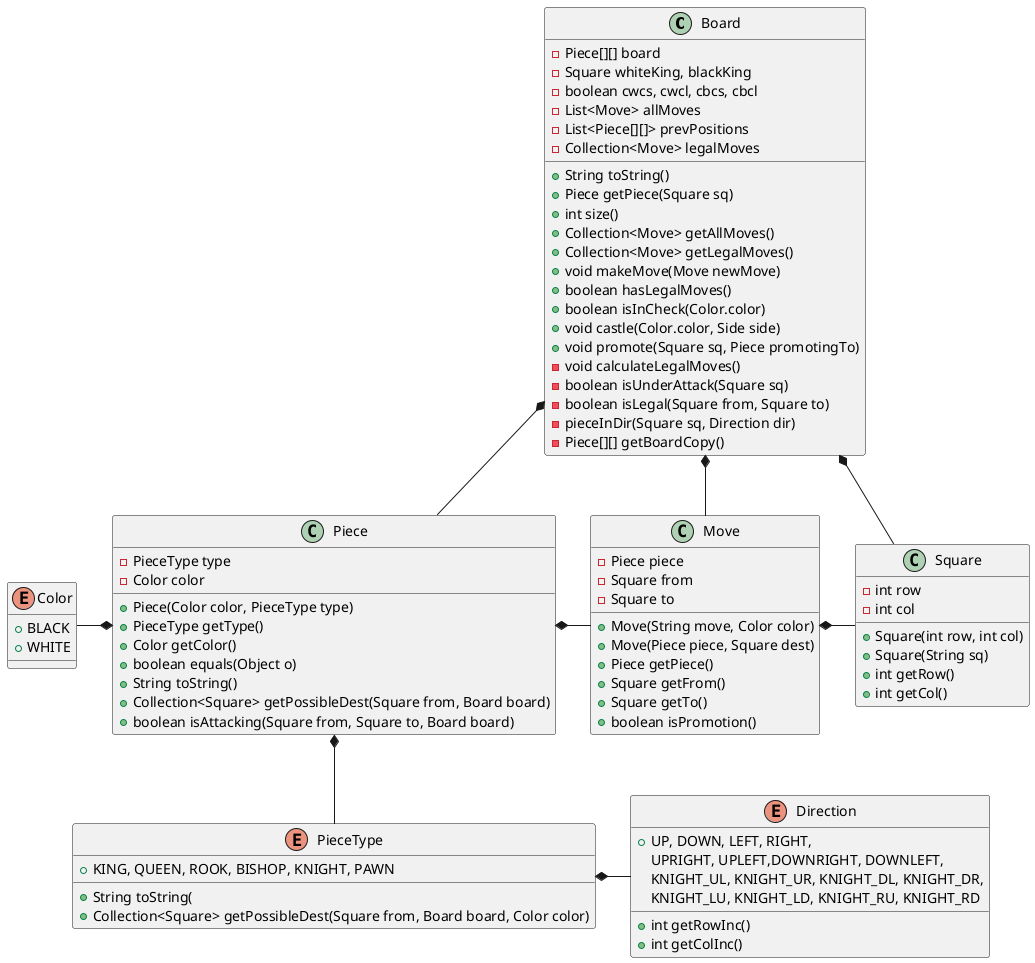 @startuml


class Board {
    -Piece[][] board
    -Square whiteKing, blackKing
    -boolean cwcs, cwcl, cbcs, cbcl
    -List<Move> allMoves
    -List<Piece[][]> prevPositions
    -Collection<Move> legalMoves
    +String toString()
    +Piece getPiece(Square sq)
    +int size()
    +Collection<Move> getAllMoves()
    +Collection<Move> getLegalMoves()
    +void makeMove(Move newMove)
    +boolean hasLegalMoves()
    +boolean isInCheck(Color.color)
    +void castle(Color.color, Side side)
    +void promote(Square sq, Piece promotingTo)
    -void calculateLegalMoves()
    -boolean isUnderAttack(Square sq)
    -boolean isLegal(Square from, Square to)
    -pieceInDir(Square sq, Direction dir)
    -Piece[][] getBoardCopy()

}

class Piece {
    -PieceType type
    -Color color
    +Piece(Color color, PieceType type)
    +PieceType getType()
    +Color getColor()
    +boolean equals(Object o)
    +String toString()
    +Collection<Square> getPossibleDest(Square from, Board board)
    +boolean isAttacking(Square from, Square to, Board board)
}

class Move {
    -Piece piece
    -Square from
    -Square to
    +Move(String move, Color color)
    +Move(Piece piece, Square dest)
    +Piece getPiece()
    +Square getFrom()
    +Square getTo()
    +boolean isPromotion()
}

class Square {
    -int row
    -int col
    +Square(int row, int col)
    +Square(String sq)
    +int getRow()
    +int getCol()
}

enum Color {
    +BLACK
    +WHITE
}

enum Direction {
    +UP, DOWN, LEFT, RIGHT,
    UPRIGHT, UPLEFT,DOWNRIGHT, DOWNLEFT,
    KNIGHT_UL, KNIGHT_UR, KNIGHT_DL, KNIGHT_DR,
    KNIGHT_LU, KNIGHT_LD, KNIGHT_RU, KNIGHT_RD
    +int getRowInc()
    +int getColInc()
}

enum PieceType {
    +KING, QUEEN, ROOK, BISHOP, KNIGHT, PAWN
    +String toString(
    +Collection<Square> getPossibleDest(Square from, Board board, Color color)
}

Board *- Move
Board *-- Square
Move *- Square
Piece *- Move
Board *-- Piece
Piece *-- PieceType
PieceType *- Direction
Color -* Piece

@enduml